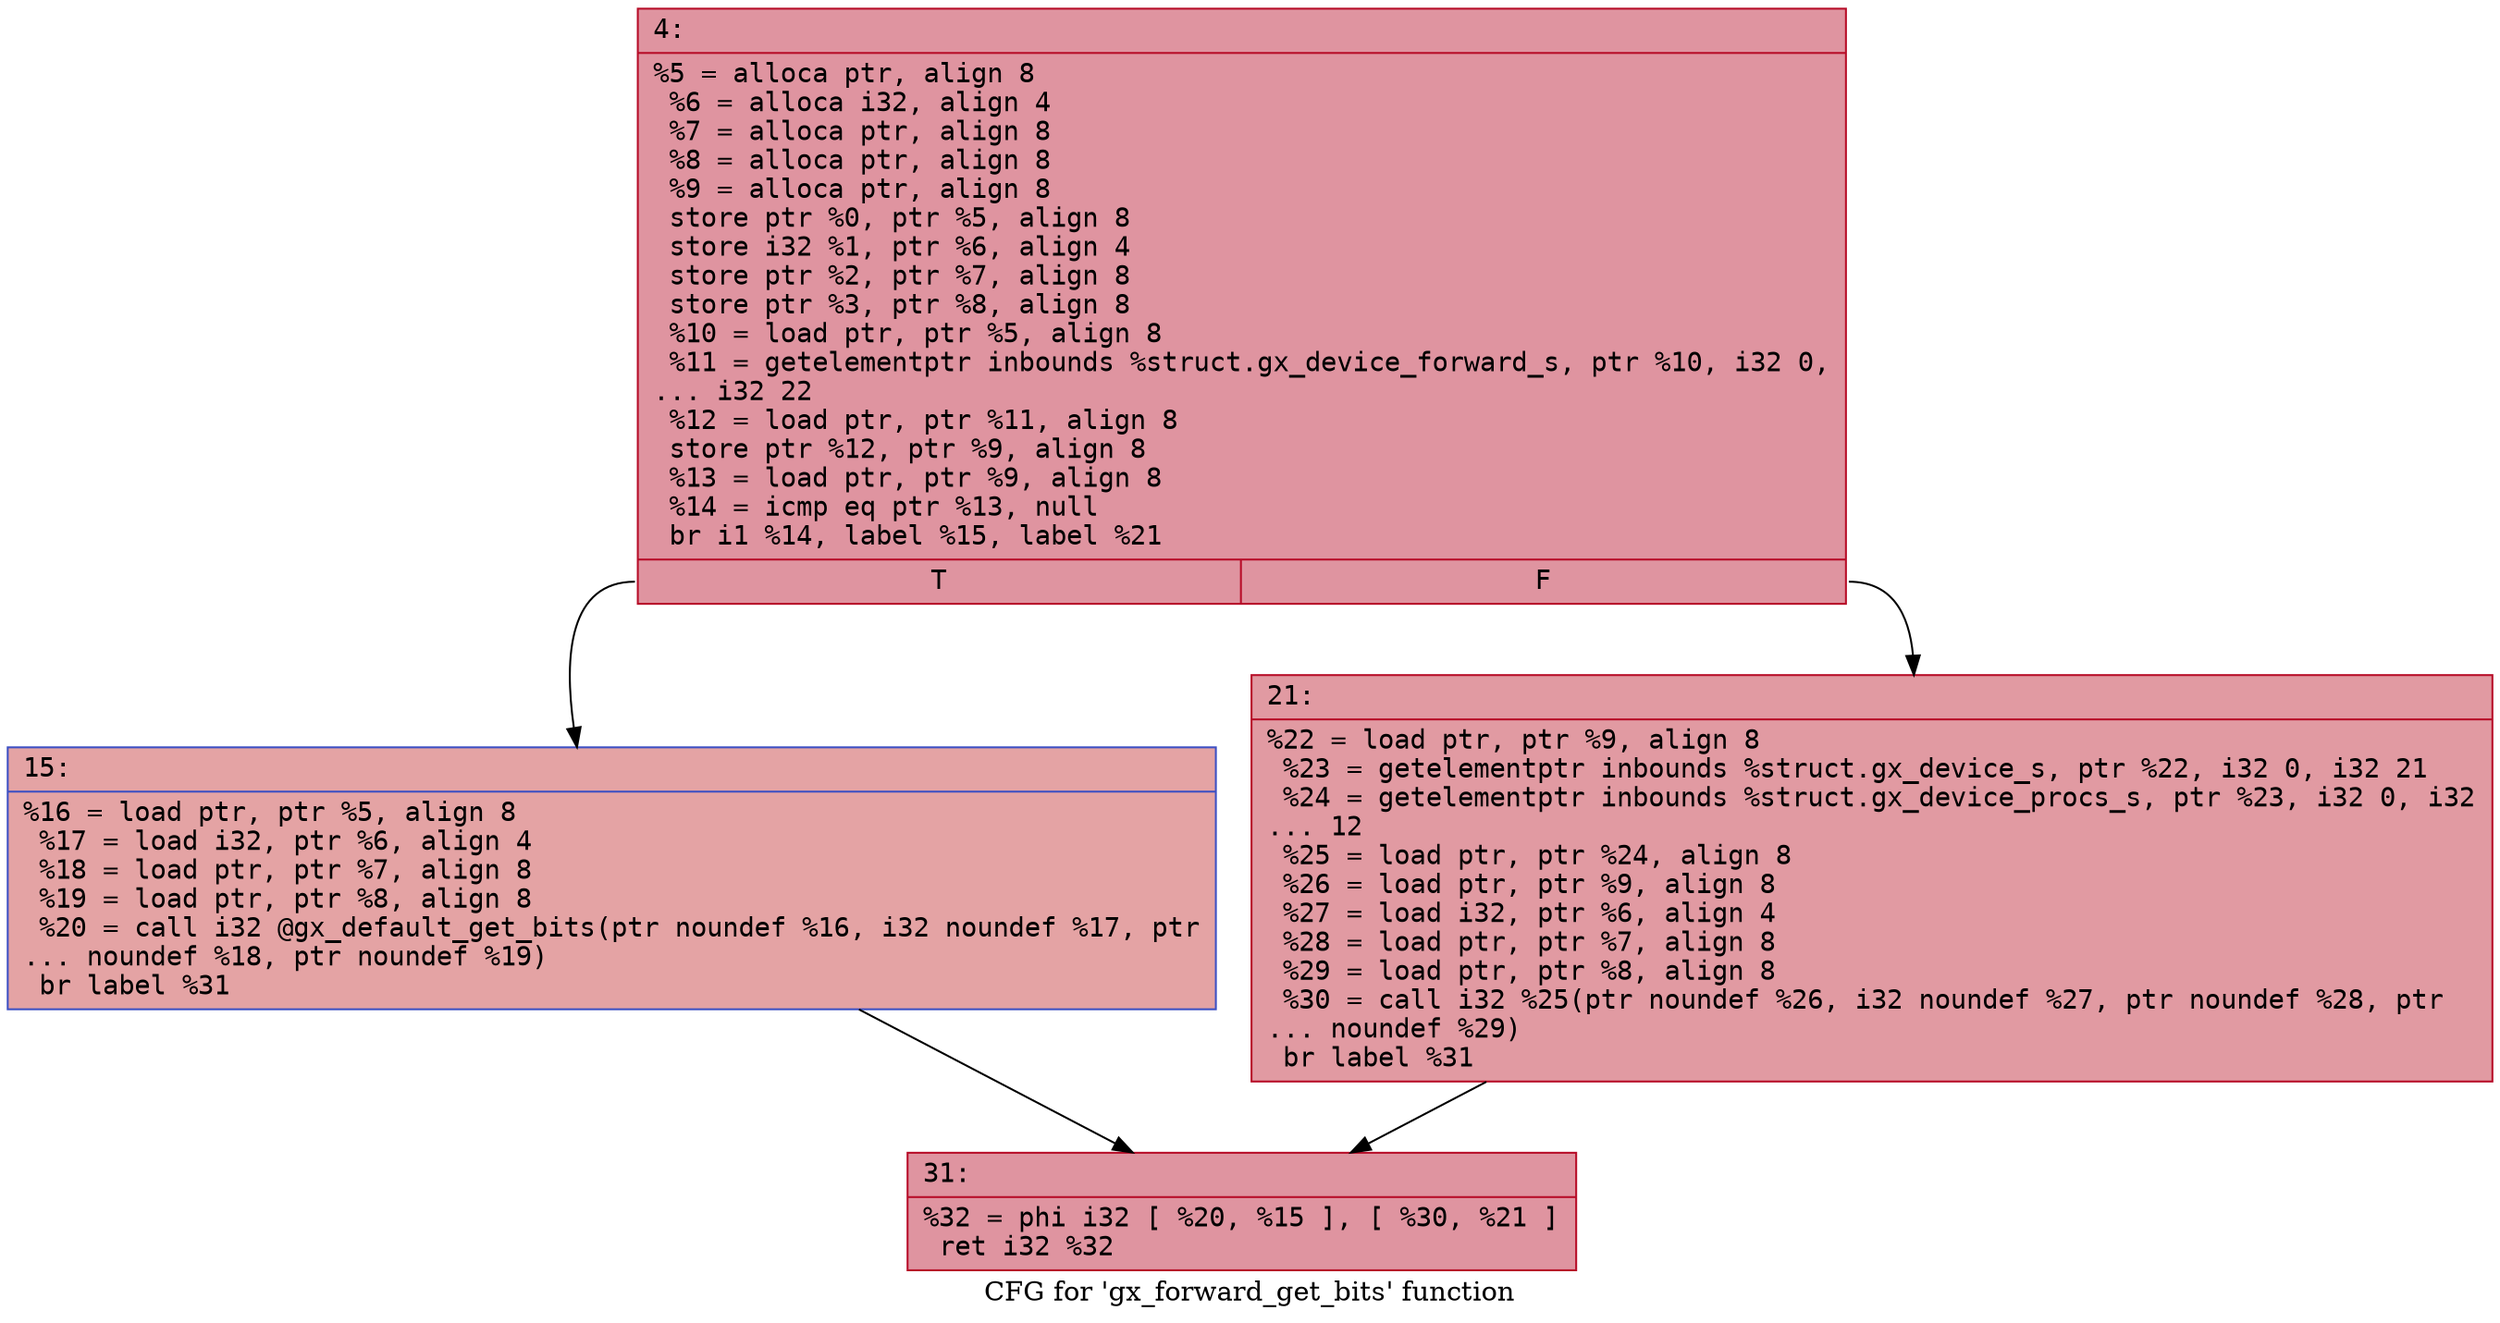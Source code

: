 digraph "CFG for 'gx_forward_get_bits' function" {
	label="CFG for 'gx_forward_get_bits' function";

	Node0x600003d9bca0 [shape=record,color="#b70d28ff", style=filled, fillcolor="#b70d2870" fontname="Courier",label="{4:\l|  %5 = alloca ptr, align 8\l  %6 = alloca i32, align 4\l  %7 = alloca ptr, align 8\l  %8 = alloca ptr, align 8\l  %9 = alloca ptr, align 8\l  store ptr %0, ptr %5, align 8\l  store i32 %1, ptr %6, align 4\l  store ptr %2, ptr %7, align 8\l  store ptr %3, ptr %8, align 8\l  %10 = load ptr, ptr %5, align 8\l  %11 = getelementptr inbounds %struct.gx_device_forward_s, ptr %10, i32 0,\l... i32 22\l  %12 = load ptr, ptr %11, align 8\l  store ptr %12, ptr %9, align 8\l  %13 = load ptr, ptr %9, align 8\l  %14 = icmp eq ptr %13, null\l  br i1 %14, label %15, label %21\l|{<s0>T|<s1>F}}"];
	Node0x600003d9bca0:s0 -> Node0x600003d9bcf0[tooltip="4 -> 15\nProbability 37.50%" ];
	Node0x600003d9bca0:s1 -> Node0x600003d9bd40[tooltip="4 -> 21\nProbability 62.50%" ];
	Node0x600003d9bcf0 [shape=record,color="#3d50c3ff", style=filled, fillcolor="#c32e3170" fontname="Courier",label="{15:\l|  %16 = load ptr, ptr %5, align 8\l  %17 = load i32, ptr %6, align 4\l  %18 = load ptr, ptr %7, align 8\l  %19 = load ptr, ptr %8, align 8\l  %20 = call i32 @gx_default_get_bits(ptr noundef %16, i32 noundef %17, ptr\l... noundef %18, ptr noundef %19)\l  br label %31\l}"];
	Node0x600003d9bcf0 -> Node0x600003d9bd90[tooltip="15 -> 31\nProbability 100.00%" ];
	Node0x600003d9bd40 [shape=record,color="#b70d28ff", style=filled, fillcolor="#bb1b2c70" fontname="Courier",label="{21:\l|  %22 = load ptr, ptr %9, align 8\l  %23 = getelementptr inbounds %struct.gx_device_s, ptr %22, i32 0, i32 21\l  %24 = getelementptr inbounds %struct.gx_device_procs_s, ptr %23, i32 0, i32\l... 12\l  %25 = load ptr, ptr %24, align 8\l  %26 = load ptr, ptr %9, align 8\l  %27 = load i32, ptr %6, align 4\l  %28 = load ptr, ptr %7, align 8\l  %29 = load ptr, ptr %8, align 8\l  %30 = call i32 %25(ptr noundef %26, i32 noundef %27, ptr noundef %28, ptr\l... noundef %29)\l  br label %31\l}"];
	Node0x600003d9bd40 -> Node0x600003d9bd90[tooltip="21 -> 31\nProbability 100.00%" ];
	Node0x600003d9bd90 [shape=record,color="#b70d28ff", style=filled, fillcolor="#b70d2870" fontname="Courier",label="{31:\l|  %32 = phi i32 [ %20, %15 ], [ %30, %21 ]\l  ret i32 %32\l}"];
}
